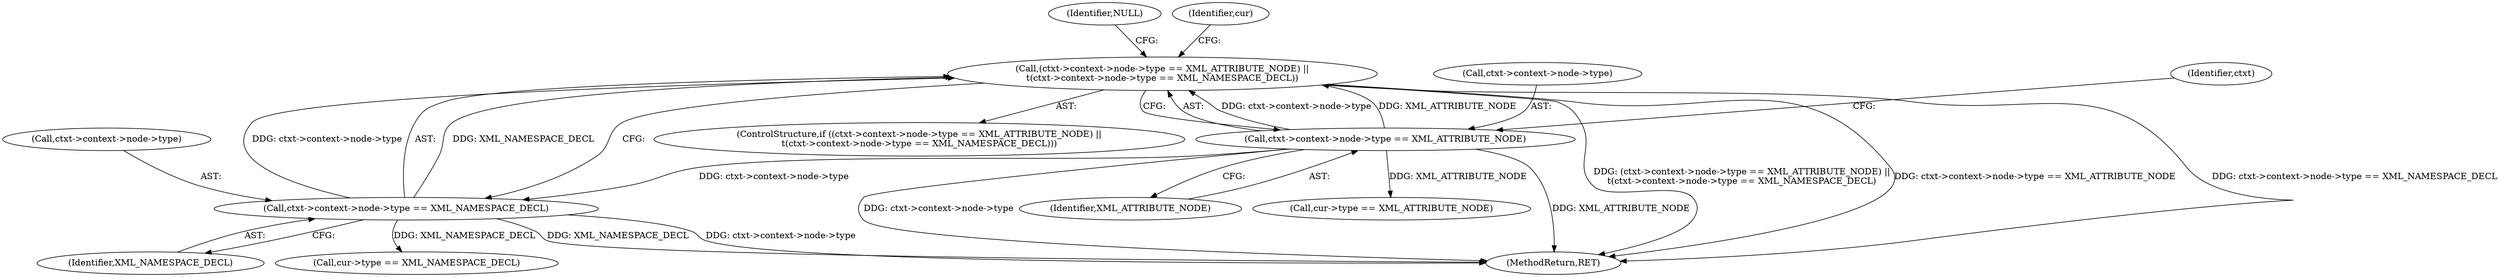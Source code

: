 digraph "1_Chrome_a44b00c88bc5ea35b5b150217c5fd6e4ce168e58@del" {
"1000118" [label="(Call,(ctxt->context->node->type == XML_ATTRIBUTE_NODE) ||\n\t(ctxt->context->node->type == XML_NAMESPACE_DECL))"];
"1000119" [label="(Call,ctxt->context->node->type == XML_ATTRIBUTE_NODE)"];
"1000128" [label="(Call,ctxt->context->node->type == XML_NAMESPACE_DECL)"];
"1000120" [label="(Call,ctxt->context->node->type)"];
"1000136" [label="(Identifier,XML_NAMESPACE_DECL)"];
"1000117" [label="(ControlStructure,if ((ctxt->context->node->type == XML_ATTRIBUTE_NODE) ||\n\t(ctxt->context->node->type == XML_NAMESPACE_DECL)))"];
"1000127" [label="(Identifier,XML_ATTRIBUTE_NODE)"];
"1000118" [label="(Call,(ctxt->context->node->type == XML_ATTRIBUTE_NODE) ||\n\t(ctxt->context->node->type == XML_NAMESPACE_DECL))"];
"1000132" [label="(Identifier,ctxt)"];
"1000234" [label="(MethodReturn,RET)"];
"1000119" [label="(Call,ctxt->context->node->type == XML_ATTRIBUTE_NODE)"];
"1000128" [label="(Call,ctxt->context->node->type == XML_NAMESPACE_DECL)"];
"1000138" [label="(Identifier,NULL)"];
"1000141" [label="(Identifier,cur)"];
"1000151" [label="(Call,cur->type == XML_NAMESPACE_DECL)"];
"1000146" [label="(Call,cur->type == XML_ATTRIBUTE_NODE)"];
"1000129" [label="(Call,ctxt->context->node->type)"];
"1000118" -> "1000117"  [label="AST: "];
"1000118" -> "1000119"  [label="CFG: "];
"1000118" -> "1000128"  [label="CFG: "];
"1000119" -> "1000118"  [label="AST: "];
"1000128" -> "1000118"  [label="AST: "];
"1000138" -> "1000118"  [label="CFG: "];
"1000141" -> "1000118"  [label="CFG: "];
"1000118" -> "1000234"  [label="DDG: ctxt->context->node->type == XML_NAMESPACE_DECL"];
"1000118" -> "1000234"  [label="DDG: (ctxt->context->node->type == XML_ATTRIBUTE_NODE) ||\n\t(ctxt->context->node->type == XML_NAMESPACE_DECL)"];
"1000118" -> "1000234"  [label="DDG: ctxt->context->node->type == XML_ATTRIBUTE_NODE"];
"1000119" -> "1000118"  [label="DDG: ctxt->context->node->type"];
"1000119" -> "1000118"  [label="DDG: XML_ATTRIBUTE_NODE"];
"1000128" -> "1000118"  [label="DDG: ctxt->context->node->type"];
"1000128" -> "1000118"  [label="DDG: XML_NAMESPACE_DECL"];
"1000119" -> "1000127"  [label="CFG: "];
"1000120" -> "1000119"  [label="AST: "];
"1000127" -> "1000119"  [label="AST: "];
"1000132" -> "1000119"  [label="CFG: "];
"1000119" -> "1000234"  [label="DDG: XML_ATTRIBUTE_NODE"];
"1000119" -> "1000234"  [label="DDG: ctxt->context->node->type"];
"1000119" -> "1000128"  [label="DDG: ctxt->context->node->type"];
"1000119" -> "1000146"  [label="DDG: XML_ATTRIBUTE_NODE"];
"1000128" -> "1000136"  [label="CFG: "];
"1000129" -> "1000128"  [label="AST: "];
"1000136" -> "1000128"  [label="AST: "];
"1000128" -> "1000234"  [label="DDG: ctxt->context->node->type"];
"1000128" -> "1000234"  [label="DDG: XML_NAMESPACE_DECL"];
"1000128" -> "1000151"  [label="DDG: XML_NAMESPACE_DECL"];
}
